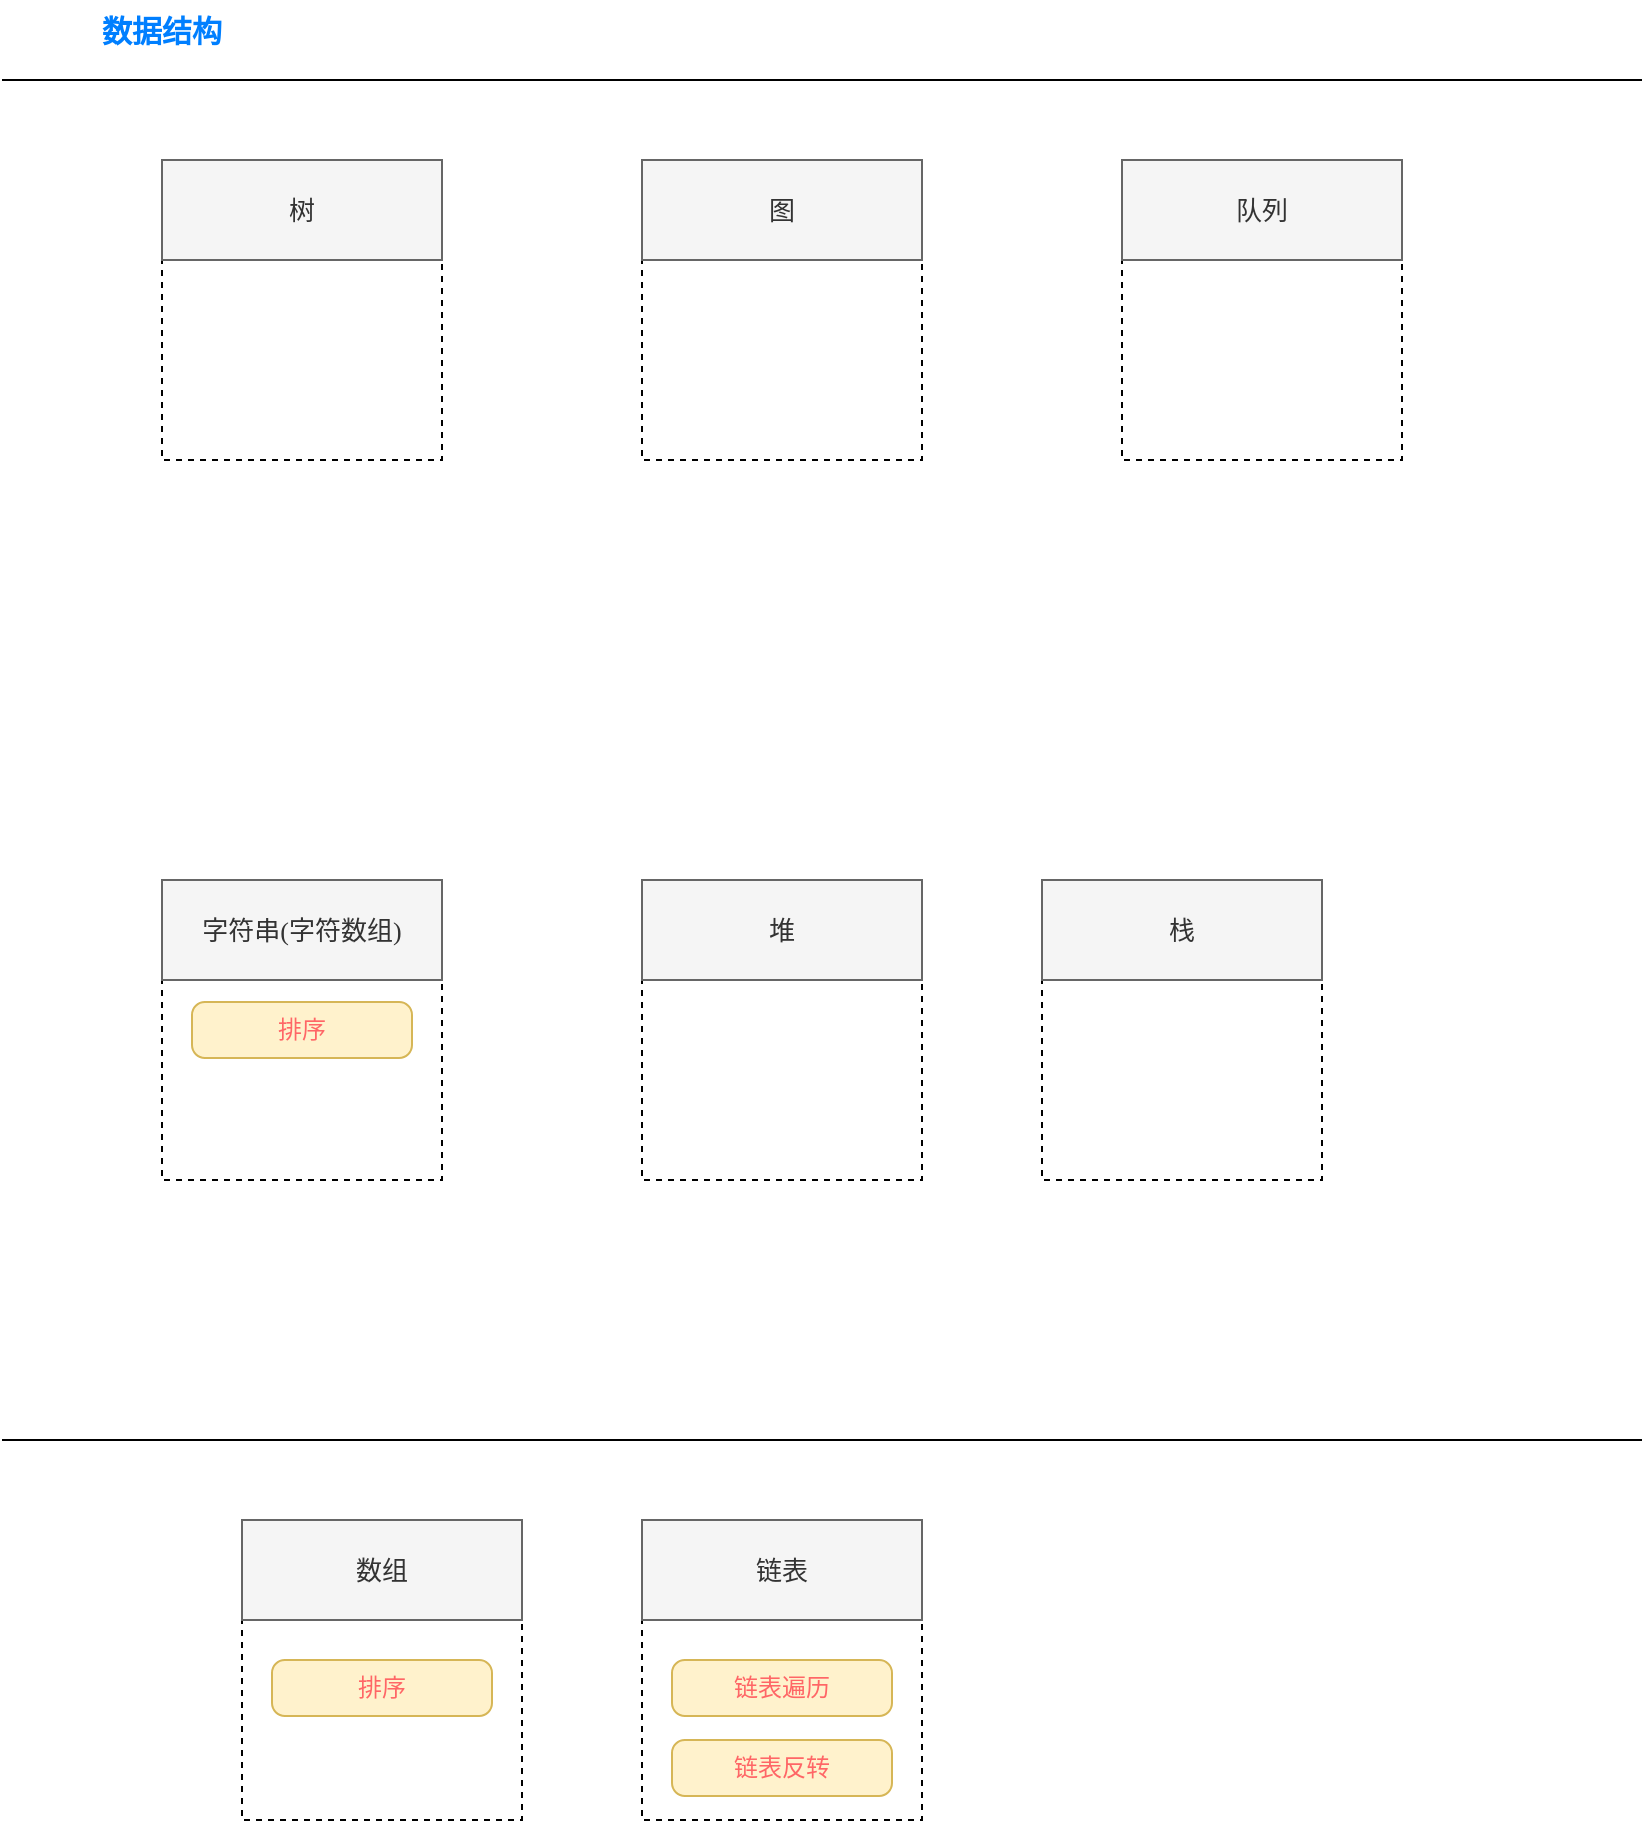 <mxfile version="13.3.5" type="device" pages="2"><diagram id="0TPe13l3LNCwyHowLCAN" name="常用数据结构"><mxGraphModel dx="1426" dy="807" grid="1" gridSize="10" guides="1" tooltips="1" connect="1" arrows="1" fold="1" page="1" pageScale="1" pageWidth="827" pageHeight="1169" math="0" shadow="0"><root><mxCell id="0"/><mxCell id="1" parent="0"/><mxCell id="kGsHeCBF_F78MgWTcCZL-10" value="" style="rounded=0;whiteSpace=wrap;html=1;fontSize=13;fillColor=none;dashed=1;" vertex="1" parent="1"><mxGeometry x="80" y="480" width="140" height="150" as="geometry"/></mxCell><mxCell id="kGsHeCBF_F78MgWTcCZL-4" value="" style="rounded=0;whiteSpace=wrap;html=1;fontSize=13;fillColor=none;dashed=1;" vertex="1" parent="1"><mxGeometry x="320" y="800" width="140" height="150" as="geometry"/></mxCell><mxCell id="kGsHeCBF_F78MgWTcCZL-7" value="" style="rounded=0;whiteSpace=wrap;html=1;fontSize=13;fillColor=none;dashed=1;" vertex="1" parent="1"><mxGeometry x="120" y="800" width="140" height="150" as="geometry"/></mxCell><mxCell id="kGsHeCBF_F78MgWTcCZL-1" value="&lt;font face=&quot;menlo&quot;&gt;数组&lt;/font&gt;" style="rounded=0;whiteSpace=wrap;html=1;fontSize=13;fillColor=#f5f5f5;strokeColor=#666666;fontColor=#333333;" vertex="1" parent="1"><mxGeometry x="120" y="800" width="140" height="50" as="geometry"/></mxCell><mxCell id="kGsHeCBF_F78MgWTcCZL-2" value="&lt;font face=&quot;menlo&quot;&gt;链表&lt;/font&gt;" style="rounded=0;whiteSpace=wrap;html=1;fontSize=13;fillColor=#f5f5f5;strokeColor=#666666;fontColor=#333333;" vertex="1" parent="1"><mxGeometry x="320" y="800" width="140" height="50" as="geometry"/></mxCell><mxCell id="kGsHeCBF_F78MgWTcCZL-3" value="" style="endArrow=none;html=1;" edge="1" parent="1"><mxGeometry width="50" height="50" relative="1" as="geometry"><mxPoint y="760" as="sourcePoint"/><mxPoint x="820" y="760" as="targetPoint"/></mxGeometry></mxCell><mxCell id="kGsHeCBF_F78MgWTcCZL-5" value="&lt;font face=&quot;menlo&quot; style=&quot;font-size: 12px&quot; color=&quot;#ff6666&quot;&gt;链表遍历&lt;/font&gt;" style="rounded=1;whiteSpace=wrap;html=1;fillColor=#fff2cc;arcSize=23;imageHeight=24;strokeColor=#d6b656;" vertex="1" parent="1"><mxGeometry x="335" y="870" width="110" height="28" as="geometry"/></mxCell><mxCell id="kGsHeCBF_F78MgWTcCZL-6" value="&lt;font face=&quot;menlo&quot; style=&quot;font-size: 12px&quot; color=&quot;#ff6666&quot;&gt;链表反转&lt;/font&gt;" style="rounded=1;whiteSpace=wrap;html=1;fillColor=#fff2cc;arcSize=23;imageHeight=24;strokeColor=#d6b656;" vertex="1" parent="1"><mxGeometry x="335" y="910" width="110" height="28" as="geometry"/></mxCell><mxCell id="kGsHeCBF_F78MgWTcCZL-8" value="&lt;font face=&quot;menlo&quot; style=&quot;font-size: 12px&quot; color=&quot;#ff6666&quot;&gt;排序&lt;/font&gt;" style="rounded=1;whiteSpace=wrap;html=1;fillColor=#fff2cc;arcSize=23;imageHeight=24;strokeColor=#d6b656;" vertex="1" parent="1"><mxGeometry x="135" y="870" width="110" height="28" as="geometry"/></mxCell><mxCell id="kGsHeCBF_F78MgWTcCZL-9" value="&lt;font face=&quot;menlo&quot;&gt;字符串(字符数组)&lt;/font&gt;" style="rounded=0;whiteSpace=wrap;html=1;fontSize=13;fillColor=#f5f5f5;strokeColor=#666666;fontColor=#333333;" vertex="1" parent="1"><mxGeometry x="80" y="480" width="140" height="50" as="geometry"/></mxCell><mxCell id="kGsHeCBF_F78MgWTcCZL-11" value="&lt;font face=&quot;menlo&quot; style=&quot;font-size: 12px&quot; color=&quot;#ff6666&quot;&gt;排序&lt;/font&gt;" style="rounded=1;whiteSpace=wrap;html=1;fillColor=#fff2cc;arcSize=23;imageHeight=24;strokeColor=#d6b656;" vertex="1" parent="1"><mxGeometry x="95" y="541" width="110" height="28" as="geometry"/></mxCell><mxCell id="kGsHeCBF_F78MgWTcCZL-12" value="" style="rounded=0;whiteSpace=wrap;html=1;fontSize=13;fillColor=none;dashed=1;" vertex="1" parent="1"><mxGeometry x="320" y="480" width="140" height="150" as="geometry"/></mxCell><mxCell id="kGsHeCBF_F78MgWTcCZL-13" value="&lt;font face=&quot;menlo&quot;&gt;堆&lt;/font&gt;" style="rounded=0;whiteSpace=wrap;html=1;fontSize=13;fillColor=#f5f5f5;strokeColor=#666666;fontColor=#333333;" vertex="1" parent="1"><mxGeometry x="320" y="480" width="140" height="50" as="geometry"/></mxCell><mxCell id="kGsHeCBF_F78MgWTcCZL-15" value="" style="rounded=0;whiteSpace=wrap;html=1;fontSize=13;fillColor=none;dashed=1;" vertex="1" parent="1"><mxGeometry x="520" y="480" width="140" height="150" as="geometry"/></mxCell><mxCell id="kGsHeCBF_F78MgWTcCZL-16" value="&lt;font face=&quot;menlo&quot;&gt;栈&lt;/font&gt;" style="rounded=0;whiteSpace=wrap;html=1;fontSize=13;fillColor=#f5f5f5;strokeColor=#666666;fontColor=#333333;" vertex="1" parent="1"><mxGeometry x="520" y="480" width="140" height="50" as="geometry"/></mxCell><mxCell id="kGsHeCBF_F78MgWTcCZL-17" value="" style="rounded=0;whiteSpace=wrap;html=1;fontSize=13;fillColor=none;dashed=1;" vertex="1" parent="1"><mxGeometry x="80" y="120" width="140" height="150" as="geometry"/></mxCell><mxCell id="kGsHeCBF_F78MgWTcCZL-18" value="&lt;font face=&quot;menlo&quot;&gt;树&lt;/font&gt;" style="rounded=0;whiteSpace=wrap;html=1;fontSize=13;fillColor=#f5f5f5;strokeColor=#666666;fontColor=#333333;" vertex="1" parent="1"><mxGeometry x="80" y="120" width="140" height="50" as="geometry"/></mxCell><mxCell id="kGsHeCBF_F78MgWTcCZL-19" value="" style="rounded=0;whiteSpace=wrap;html=1;fontSize=13;fillColor=none;dashed=1;" vertex="1" parent="1"><mxGeometry x="320" y="120" width="140" height="150" as="geometry"/></mxCell><mxCell id="kGsHeCBF_F78MgWTcCZL-20" value="&lt;font face=&quot;menlo&quot;&gt;图&lt;/font&gt;" style="rounded=0;whiteSpace=wrap;html=1;fontSize=13;fillColor=#f5f5f5;strokeColor=#666666;fontColor=#333333;" vertex="1" parent="1"><mxGeometry x="320" y="120" width="140" height="50" as="geometry"/></mxCell><mxCell id="kGsHeCBF_F78MgWTcCZL-21" value="" style="rounded=0;whiteSpace=wrap;html=1;fontSize=13;fillColor=none;dashed=1;" vertex="1" parent="1"><mxGeometry x="560" y="120" width="140" height="150" as="geometry"/></mxCell><mxCell id="kGsHeCBF_F78MgWTcCZL-22" value="&lt;font face=&quot;menlo&quot;&gt;队列&lt;/font&gt;" style="rounded=0;whiteSpace=wrap;html=1;fontSize=13;fillColor=#f5f5f5;strokeColor=#666666;fontColor=#333333;" vertex="1" parent="1"><mxGeometry x="560" y="120" width="140" height="50" as="geometry"/></mxCell><mxCell id="kGsHeCBF_F78MgWTcCZL-23" value="" style="endArrow=none;html=1;" edge="1" parent="1"><mxGeometry width="50" height="50" relative="1" as="geometry"><mxPoint y="80" as="sourcePoint"/><mxPoint x="820" y="80" as="targetPoint"/></mxGeometry></mxCell><mxCell id="kGsHeCBF_F78MgWTcCZL-24" value="&lt;font face=&quot;menlo&quot; color=&quot;#007fff&quot;&gt;&lt;span style=&quot;font-size: 15px&quot;&gt;&lt;b&gt;数据结构&lt;/b&gt;&lt;/span&gt;&lt;/font&gt;" style="text;html=1;strokeColor=none;fillColor=none;align=center;verticalAlign=middle;whiteSpace=wrap;rounded=0;" vertex="1" parent="1"><mxGeometry x="20" y="40" width="120" height="30" as="geometry"/></mxCell></root></mxGraphModel></diagram><diagram id="RniGmzLvNQ90lSv7PodW" name="算法思想"><mxGraphModel dx="1426" dy="807" grid="1" gridSize="10" guides="1" tooltips="1" connect="1" arrows="1" fold="1" page="1" pageScale="1" pageWidth="827" pageHeight="1169" math="0" shadow="0"><root><mxCell id="31nlQ61zqEFHXh2KNAZl-0"/><mxCell id="31nlQ61zqEFHXh2KNAZl-1" parent="31nlQ61zqEFHXh2KNAZl-0"/><mxCell id="7ZlCfitBiENMIS1V-G3X-0" value="&lt;font face=&quot;menlo&quot;&gt;回溯算法&lt;/font&gt;" style="rounded=0;whiteSpace=wrap;html=1;fontSize=13;" vertex="1" parent="31nlQ61zqEFHXh2KNAZl-1"><mxGeometry x="80" y="120" width="140" height="50" as="geometry"/></mxCell><mxCell id="7ZlCfitBiENMIS1V-G3X-1" value="&lt;font face=&quot;menlo&quot;&gt;动态规划&lt;/font&gt;" style="rounded=0;whiteSpace=wrap;html=1;fontSize=13;" vertex="1" parent="31nlQ61zqEFHXh2KNAZl-1"><mxGeometry x="280" y="120" width="140" height="50" as="geometry"/></mxCell><mxCell id="7ZlCfitBiENMIS1V-G3X-2" value="&lt;font face=&quot;menlo&quot;&gt;分治算法&lt;/font&gt;" style="rounded=0;whiteSpace=wrap;html=1;fontSize=13;" vertex="1" parent="31nlQ61zqEFHXh2KNAZl-1"><mxGeometry x="480" y="120" width="140" height="50" as="geometry"/></mxCell></root></mxGraphModel></diagram></mxfile>